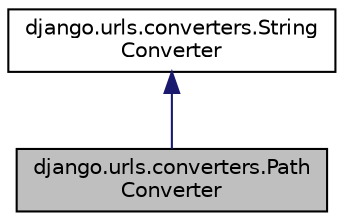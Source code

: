 digraph "django.urls.converters.PathConverter"
{
 // LATEX_PDF_SIZE
  edge [fontname="Helvetica",fontsize="10",labelfontname="Helvetica",labelfontsize="10"];
  node [fontname="Helvetica",fontsize="10",shape=record];
  Node1 [label="django.urls.converters.Path\lConverter",height=0.2,width=0.4,color="black", fillcolor="grey75", style="filled", fontcolor="black",tooltip=" "];
  Node2 -> Node1 [dir="back",color="midnightblue",fontsize="10",style="solid",fontname="Helvetica"];
  Node2 [label="django.urls.converters.String\lConverter",height=0.2,width=0.4,color="black", fillcolor="white", style="filled",URL="$d5/d12/classdjango_1_1urls_1_1converters_1_1_string_converter.html",tooltip=" "];
}
